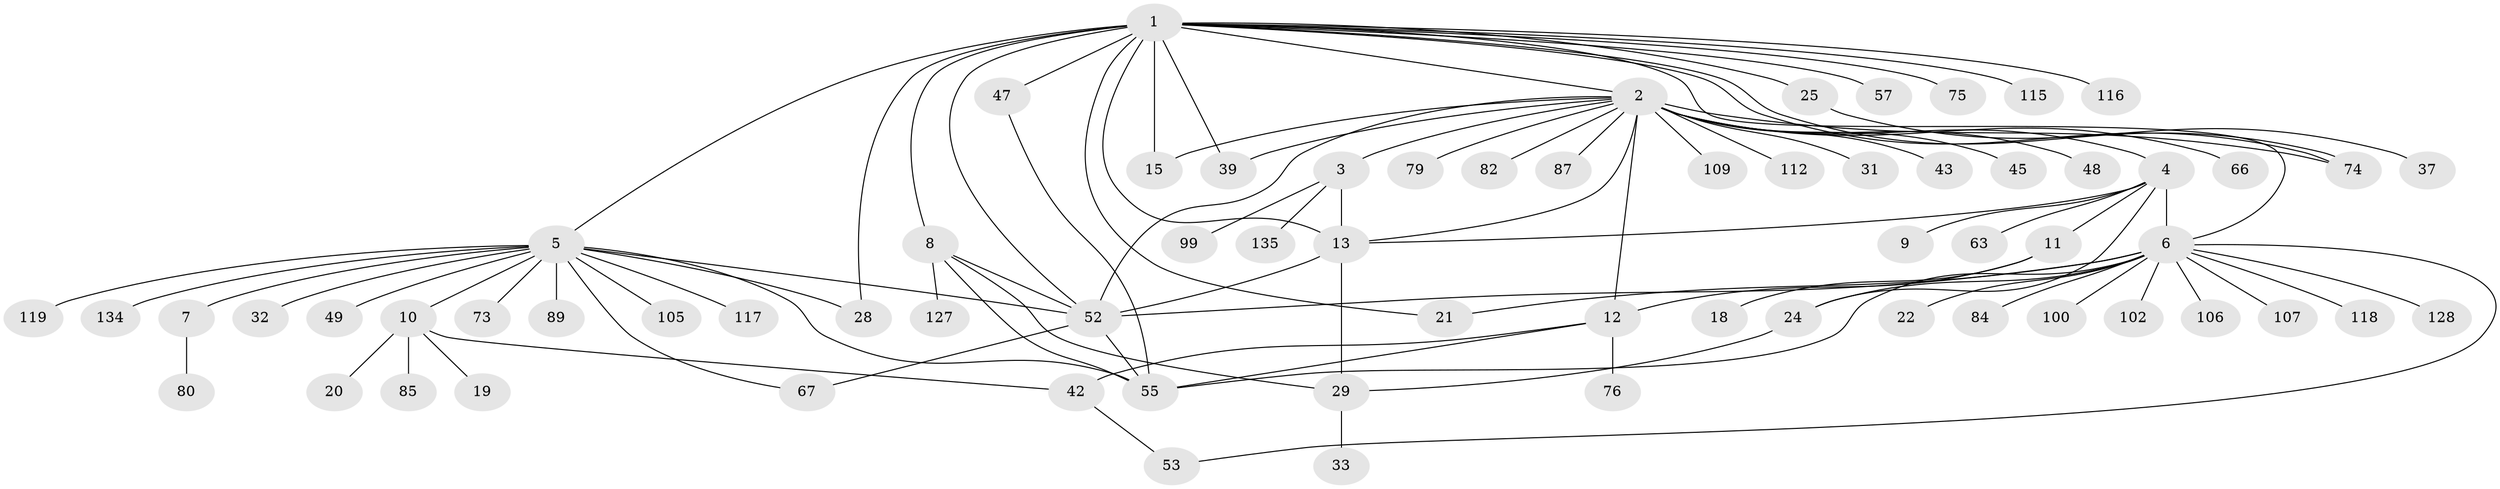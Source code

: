 // original degree distribution, {16: 0.007194244604316547, 19: 0.007194244604316547, 5: 0.050359712230215826, 7: 0.014388489208633094, 15: 0.014388489208633094, 2: 0.26618705035971224, 3: 0.09352517985611511, 8: 0.007194244604316547, 4: 0.04316546762589928, 6: 0.014388489208633094, 1: 0.48201438848920863}
// Generated by graph-tools (version 1.1) at 2025/14/03/09/25 04:14:32]
// undirected, 69 vertices, 95 edges
graph export_dot {
graph [start="1"]
  node [color=gray90,style=filled];
  1 [super="+14"];
  2;
  3 [super="+77"];
  4 [super="+26"];
  5;
  6 [super="+27"];
  7;
  8;
  9 [super="+51+120+88+58"];
  10;
  11;
  12 [super="+23"];
  13 [super="+68+40+34+137+123+16"];
  15 [super="+30"];
  18;
  19;
  20;
  21 [super="+59"];
  22 [super="+72"];
  24 [super="+136+36"];
  25;
  28;
  29 [super="+38+94+60"];
  31;
  32;
  33;
  37 [super="+101"];
  39 [super="+44+54"];
  42 [super="+46"];
  43 [super="+97+121"];
  45;
  47 [super="+62"];
  48 [super="+126"];
  49;
  52 [super="+56+86"];
  53;
  55 [super="+95+108+65+61"];
  57;
  63;
  66;
  67;
  73;
  74;
  75;
  76;
  79;
  80;
  82 [super="+93"];
  84;
  85;
  87;
  89;
  99 [super="+130"];
  100;
  102;
  105;
  106;
  107;
  109;
  112;
  115;
  116;
  117;
  118;
  119;
  127;
  128;
  134;
  135;
  1 -- 2;
  1 -- 5;
  1 -- 8;
  1 -- 13 [weight=4];
  1 -- 15;
  1 -- 25;
  1 -- 47;
  1 -- 57;
  1 -- 74;
  1 -- 74;
  1 -- 75;
  1 -- 115;
  1 -- 116;
  1 -- 6;
  1 -- 52;
  1 -- 21;
  1 -- 39;
  1 -- 28;
  2 -- 3;
  2 -- 4;
  2 -- 12;
  2 -- 31;
  2 -- 43;
  2 -- 45;
  2 -- 48;
  2 -- 66;
  2 -- 74;
  2 -- 79;
  2 -- 82;
  2 -- 87;
  2 -- 109;
  2 -- 112;
  2 -- 13;
  2 -- 15;
  2 -- 52;
  2 -- 39;
  3 -- 99;
  3 -- 135;
  3 -- 13;
  4 -- 6 [weight=2];
  4 -- 9;
  4 -- 11;
  4 -- 63;
  4 -- 13;
  4 -- 24;
  5 -- 7;
  5 -- 10;
  5 -- 28;
  5 -- 32;
  5 -- 49;
  5 -- 67;
  5 -- 73;
  5 -- 89;
  5 -- 105;
  5 -- 117;
  5 -- 119;
  5 -- 134;
  5 -- 55;
  5 -- 52;
  6 -- 21;
  6 -- 22;
  6 -- 24;
  6 -- 53;
  6 -- 55;
  6 -- 84;
  6 -- 100;
  6 -- 102;
  6 -- 106;
  6 -- 107;
  6 -- 118;
  6 -- 128;
  6 -- 52;
  7 -- 80;
  8 -- 52;
  8 -- 127;
  8 -- 55;
  8 -- 29;
  10 -- 19;
  10 -- 20;
  10 -- 85;
  10 -- 42;
  11 -- 18;
  11 -- 12;
  12 -- 55;
  12 -- 42;
  12 -- 76;
  13 -- 52;
  13 -- 29;
  24 -- 29;
  25 -- 37;
  29 -- 33;
  42 -- 53;
  47 -- 55;
  52 -- 67;
  52 -- 55;
}
